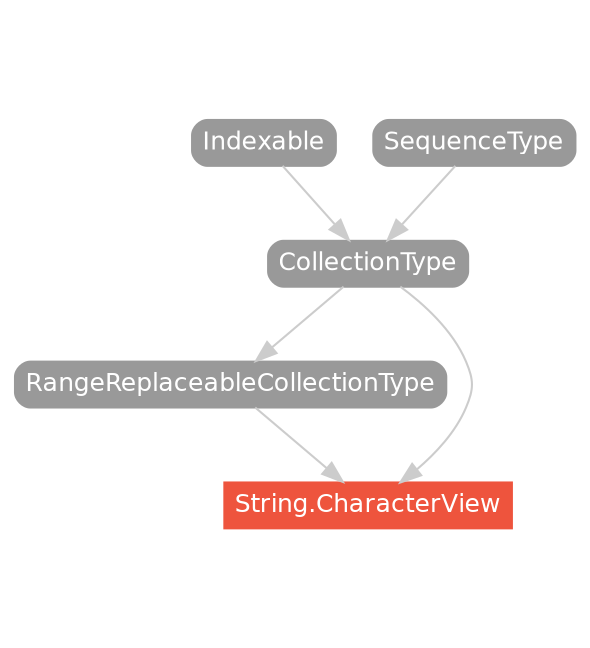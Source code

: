 strict digraph "String.CharacterView - Type Hierarchy - SwiftDoc.org" {
    pad="0.1,0.8"
    node [shape=box, style="filled,rounded", color="#999999", fillcolor="#999999", fontcolor=white, fontname=Helvetica, fontnames="Helvetica,sansserif", fontsize=12, margin="0.07,0.05", height="0.3"]
    edge [color="#cccccc"]
    "CollectionType" [URL="/protocol/CollectionType/"]
    "Indexable" [URL="/protocol/Indexable/"]
    "RangeReplaceableCollectionType" [URL="/protocol/RangeReplaceableCollectionType/"]
    "SequenceType" [URL="/protocol/SequenceType/"]
    "String.CharacterView" [URL="/type/String.CharacterView/", style="filled", fillcolor="#ee543d", color="#ee543d"]    "CollectionType" -> "String.CharacterView"
    "RangeReplaceableCollectionType" -> "String.CharacterView"
    "Indexable" -> "CollectionType"
    "SequenceType" -> "CollectionType"
    "CollectionType" -> "RangeReplaceableCollectionType"
    "Indexable" -> "CollectionType"
    "SequenceType" -> "CollectionType"
    subgraph Types {
        rank = max; "String.CharacterView";
    }
}
